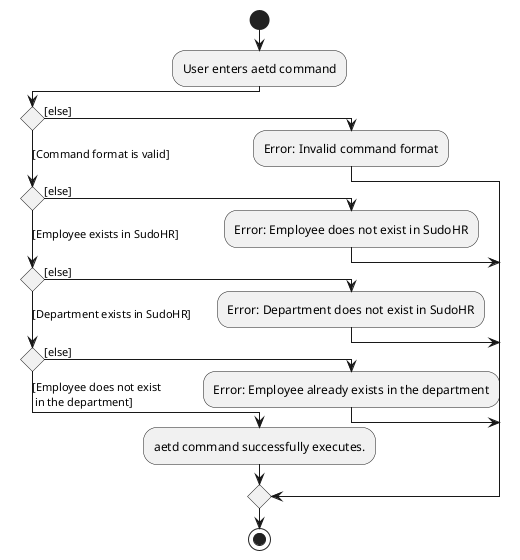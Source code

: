 
@startuml
!pragma useVerticalIf on
start
:User enters aetd command;
if () then ([else])
  :Error: Invalid command format;
([Command format is valid])elseif () then ([else])
  :Error: Employee does not exist in SudoHR;
([Employee exists in SudoHR])elseif () then ([else])
 :Error: Department does not exist in SudoHR;
([Department exists in SudoHR])elseif () then ([else])
  :Error: Employee already exists in the department;
 else ([Employee does not exist
 in the department])
  :aetd command successfully executes.;
  endif
stop

@enduml
